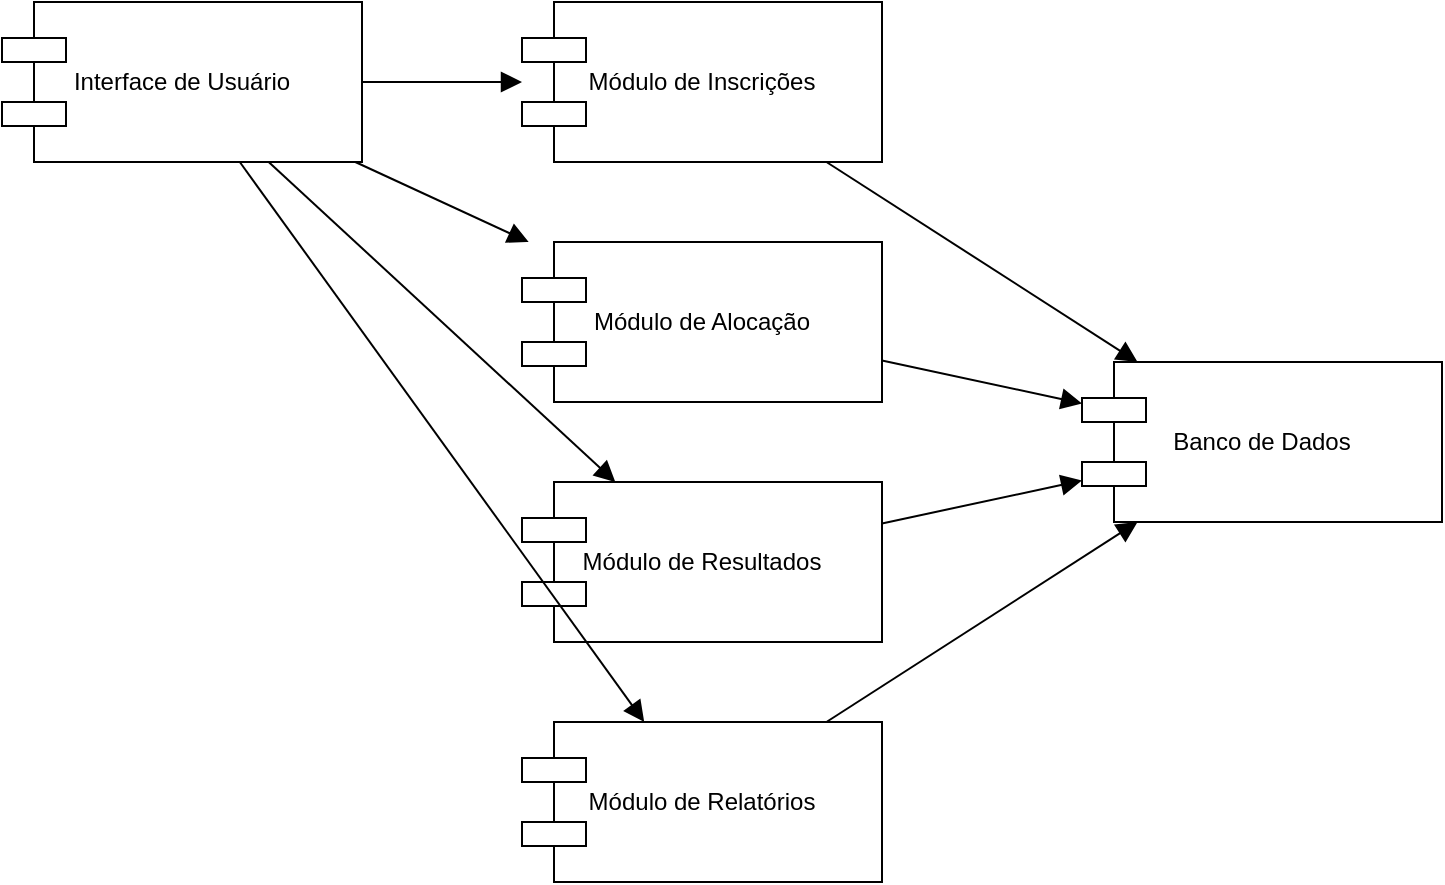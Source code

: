 <mxfile version="28.2.7">
<diagram name="Diagrama de Componentes - SGO" id="componentes-sgo">
  <mxGraphModel grid="1" page="1" gridSize="10" guides="1" tooltips="1" connect="1" arrows="1" fold="1" pageScale="1" pageWidth="827" pageHeight="1169" math="0" shadow="0">
    <root>
      <mxCell id="0" />
      <mxCell id="1" parent="0" />

      <!-- Interface de Usuário -->
      <mxCell id="ui" value="Interface de Usuário" style="shape=component;whiteSpace=wrap;align=center;" vertex="1" parent="1">
        <mxGeometry x="60" y="60" width="180" height="80" as="geometry" />
      </mxCell>

      <!-- Módulo de Inscrições -->
      <mxCell id="modInscricoes" value="Módulo de Inscrições" style="shape=component;whiteSpace=wrap;align=center;" vertex="1" parent="1">
        <mxGeometry x="320" y="60" width="180" height="80" as="geometry" />
      </mxCell>

      <!-- Módulo de Alocação -->
      <mxCell id="modAlocacao" value="Módulo de Alocação" style="shape=component;whiteSpace=wrap;align=center;" vertex="1" parent="1">
        <mxGeometry x="320" y="180" width="180" height="80" as="geometry" />
      </mxCell>

      <!-- Módulo de Resultados -->
      <mxCell id="modResultados" value="Módulo de Resultados" style="shape=component;whiteSpace=wrap;align=center;" vertex="1" parent="1">
        <mxGeometry x="320" y="300" width="180" height="80" as="geometry" />
      </mxCell>

      <!-- Módulo de Relatórios -->
      <mxCell id="modRelatorios" value="Módulo de Relatórios" style="shape=component;whiteSpace=wrap;align=center;" vertex="1" parent="1">
        <mxGeometry x="320" y="420" width="180" height="80" as="geometry" />
      </mxCell>

      <!-- Banco de Dados -->
      <mxCell id="bd" value="Banco de Dados" style="shape=component;whiteSpace=wrap;align=center;" vertex="1" parent="1">
        <mxGeometry x="600" y="240" width="180" height="80" as="geometry" />
      </mxCell>

      <!-- Conexões -->
      <mxCell id="relUIInscricoes" style="endArrow=block;endSize=8;" edge="1" parent="1" source="ui" target="modInscricoes">
        <mxGeometry relative="1" as="geometry" />
      </mxCell>
      <mxCell id="relUIAlocacao" style="endArrow=block;endSize=8;" edge="1" parent="1" source="ui" target="modAlocacao">
        <mxGeometry relative="1" as="geometry" />
      </mxCell>
      <mxCell id="relUIResultados" style="endArrow=block;endSize=8;" edge="1" parent="1" source="ui" target="modResultados">
        <mxGeometry relative="1" as="geometry" />
      </mxCell>
      <mxCell id="relUIRelatorios" style="endArrow=block;endSize=8;" edge="1" parent="1" source="ui" target="modRelatorios">
        <mxGeometry relative="1" as="geometry" />
      </mxCell>

      <mxCell id="relInscricoesBD" style="endArrow=block;endSize=8;" edge="1" parent="1" source="modInscricoes" target="bd">
        <mxGeometry relative="1" as="geometry" />
      </mxCell>
      <mxCell id="relAlocacaoBD" style="endArrow=block;endSize=8;" edge="1" parent="1" source="modAlocacao" target="bd">
        <mxGeometry relative="1" as="geometry" />
      </mxCell>
      <mxCell id="relResultadosBD" style="endArrow=block;endSize=8;" edge="1" parent="1" source="modResultados" target="bd">
        <mxGeometry relative="1" as="geometry" />
      </mxCell>
      <mxCell id="relRelatoriosBD" style="endArrow=block;endSize=8;" edge="1" parent="1" source="modRelatorios" target="bd">
        <mxGeometry relative="1" as="geometry" />
      </mxCell>

    </root>
  </mxGraphModel>
</diagram>
</mxfile>